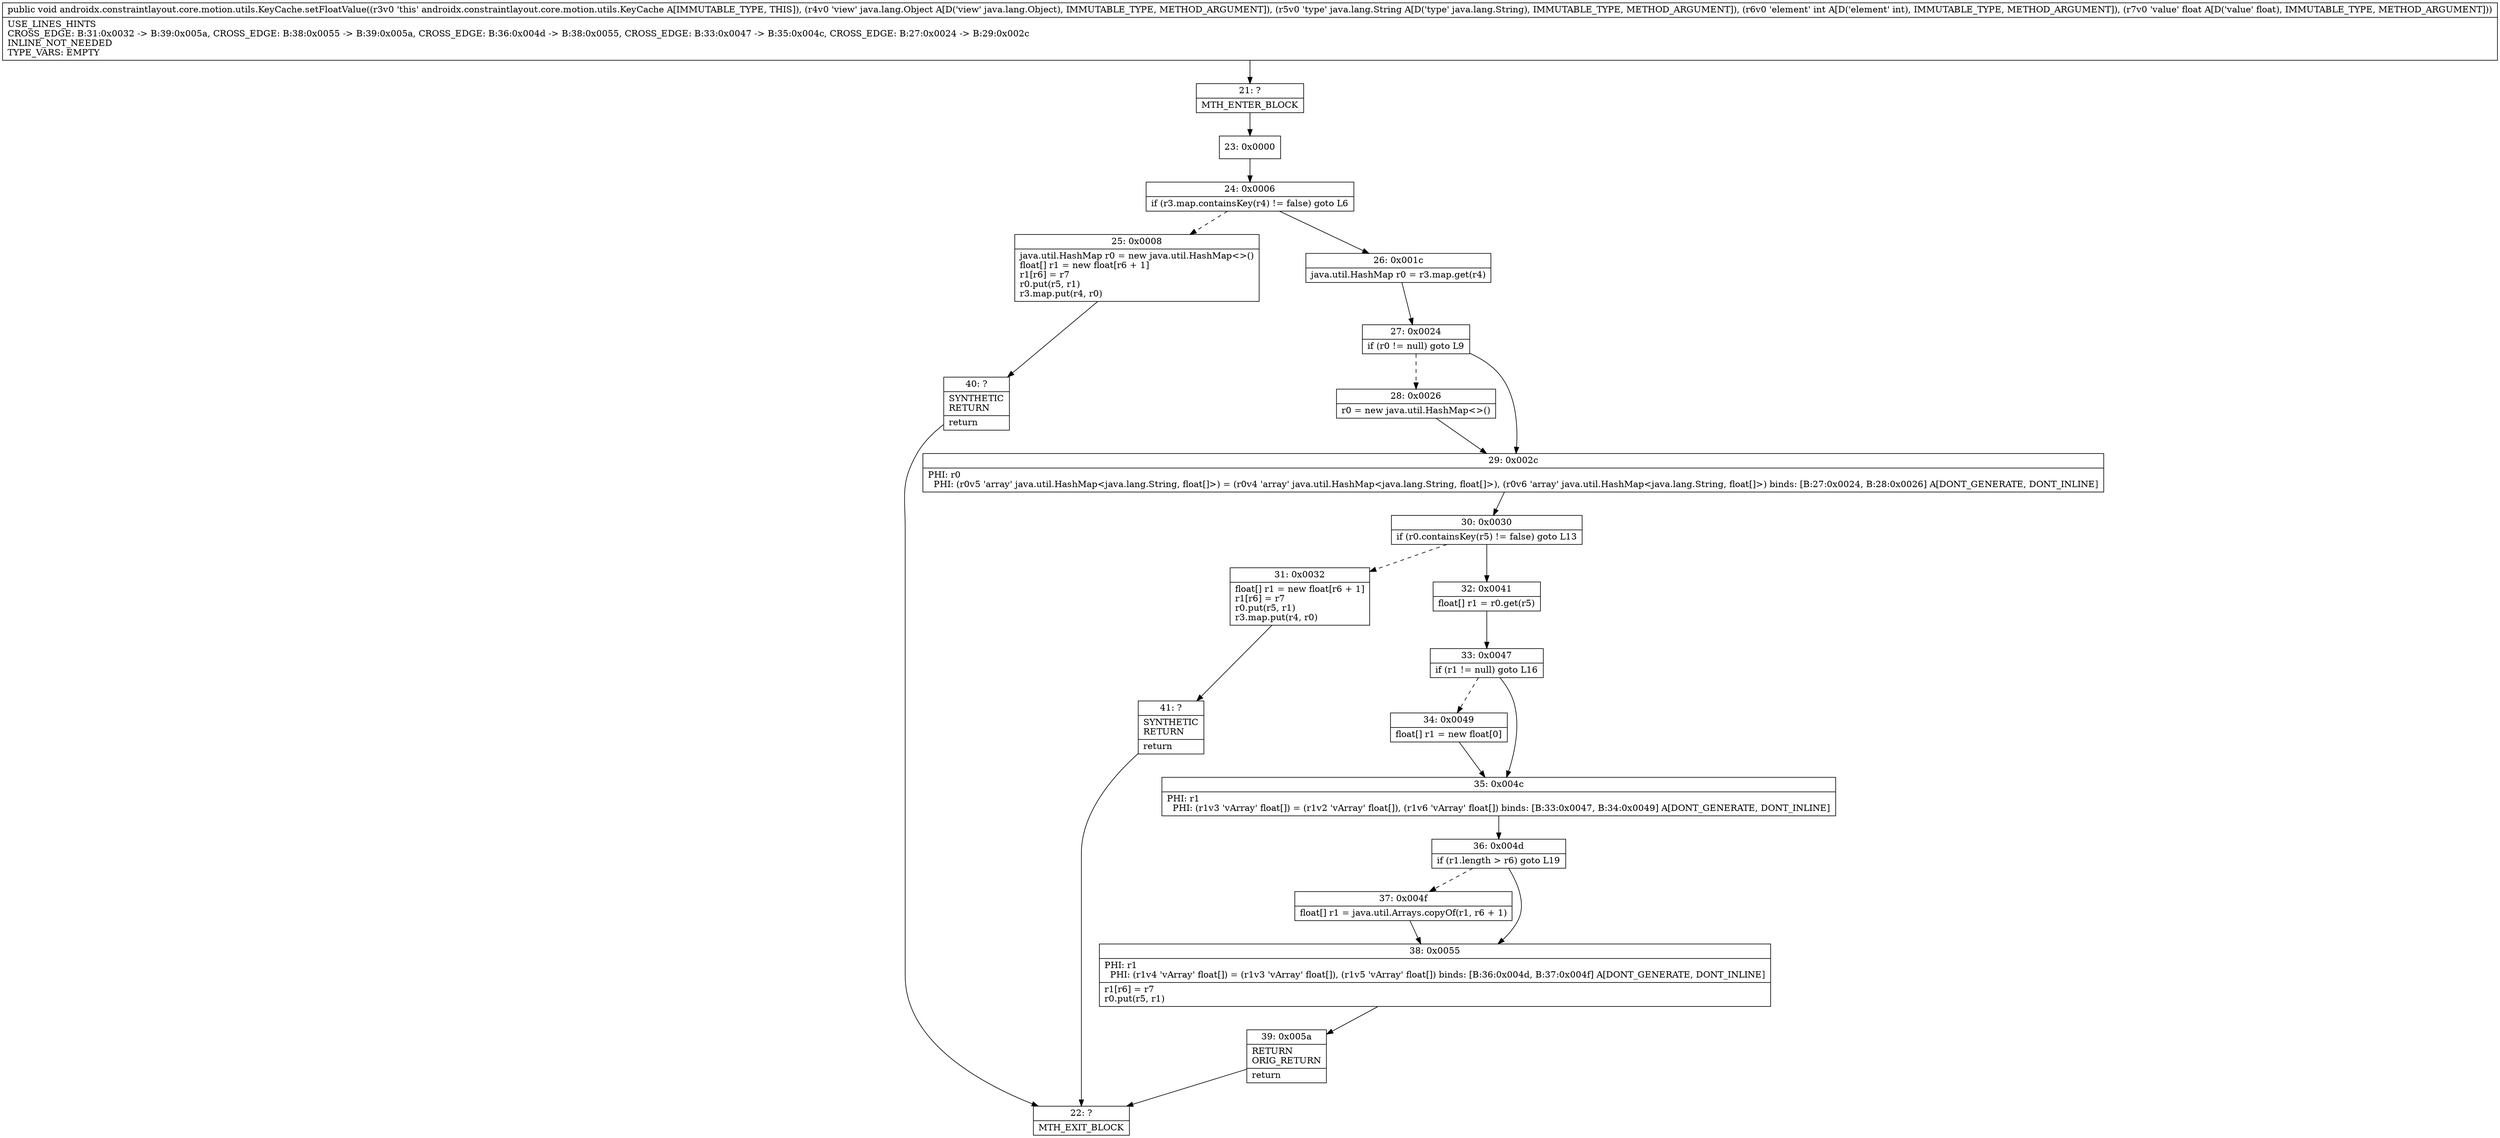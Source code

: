 digraph "CFG forandroidx.constraintlayout.core.motion.utils.KeyCache.setFloatValue(Ljava\/lang\/Object;Ljava\/lang\/String;IF)V" {
Node_21 [shape=record,label="{21\:\ ?|MTH_ENTER_BLOCK\l}"];
Node_23 [shape=record,label="{23\:\ 0x0000}"];
Node_24 [shape=record,label="{24\:\ 0x0006|if (r3.map.containsKey(r4) != false) goto L6\l}"];
Node_25 [shape=record,label="{25\:\ 0x0008|java.util.HashMap r0 = new java.util.HashMap\<\>()\lfloat[] r1 = new float[r6 + 1]\lr1[r6] = r7\lr0.put(r5, r1)\lr3.map.put(r4, r0)\l}"];
Node_40 [shape=record,label="{40\:\ ?|SYNTHETIC\lRETURN\l|return\l}"];
Node_22 [shape=record,label="{22\:\ ?|MTH_EXIT_BLOCK\l}"];
Node_26 [shape=record,label="{26\:\ 0x001c|java.util.HashMap r0 = r3.map.get(r4)\l}"];
Node_27 [shape=record,label="{27\:\ 0x0024|if (r0 != null) goto L9\l}"];
Node_28 [shape=record,label="{28\:\ 0x0026|r0 = new java.util.HashMap\<\>()\l}"];
Node_29 [shape=record,label="{29\:\ 0x002c|PHI: r0 \l  PHI: (r0v5 'array' java.util.HashMap\<java.lang.String, float[]\>) = (r0v4 'array' java.util.HashMap\<java.lang.String, float[]\>), (r0v6 'array' java.util.HashMap\<java.lang.String, float[]\>) binds: [B:27:0x0024, B:28:0x0026] A[DONT_GENERATE, DONT_INLINE]\l}"];
Node_30 [shape=record,label="{30\:\ 0x0030|if (r0.containsKey(r5) != false) goto L13\l}"];
Node_31 [shape=record,label="{31\:\ 0x0032|float[] r1 = new float[r6 + 1]\lr1[r6] = r7\lr0.put(r5, r1)\lr3.map.put(r4, r0)\l}"];
Node_41 [shape=record,label="{41\:\ ?|SYNTHETIC\lRETURN\l|return\l}"];
Node_32 [shape=record,label="{32\:\ 0x0041|float[] r1 = r0.get(r5)\l}"];
Node_33 [shape=record,label="{33\:\ 0x0047|if (r1 != null) goto L16\l}"];
Node_34 [shape=record,label="{34\:\ 0x0049|float[] r1 = new float[0]\l}"];
Node_35 [shape=record,label="{35\:\ 0x004c|PHI: r1 \l  PHI: (r1v3 'vArray' float[]) = (r1v2 'vArray' float[]), (r1v6 'vArray' float[]) binds: [B:33:0x0047, B:34:0x0049] A[DONT_GENERATE, DONT_INLINE]\l}"];
Node_36 [shape=record,label="{36\:\ 0x004d|if (r1.length \> r6) goto L19\l}"];
Node_37 [shape=record,label="{37\:\ 0x004f|float[] r1 = java.util.Arrays.copyOf(r1, r6 + 1)\l}"];
Node_38 [shape=record,label="{38\:\ 0x0055|PHI: r1 \l  PHI: (r1v4 'vArray' float[]) = (r1v3 'vArray' float[]), (r1v5 'vArray' float[]) binds: [B:36:0x004d, B:37:0x004f] A[DONT_GENERATE, DONT_INLINE]\l|r1[r6] = r7\lr0.put(r5, r1)\l}"];
Node_39 [shape=record,label="{39\:\ 0x005a|RETURN\lORIG_RETURN\l|return\l}"];
MethodNode[shape=record,label="{public void androidx.constraintlayout.core.motion.utils.KeyCache.setFloatValue((r3v0 'this' androidx.constraintlayout.core.motion.utils.KeyCache A[IMMUTABLE_TYPE, THIS]), (r4v0 'view' java.lang.Object A[D('view' java.lang.Object), IMMUTABLE_TYPE, METHOD_ARGUMENT]), (r5v0 'type' java.lang.String A[D('type' java.lang.String), IMMUTABLE_TYPE, METHOD_ARGUMENT]), (r6v0 'element' int A[D('element' int), IMMUTABLE_TYPE, METHOD_ARGUMENT]), (r7v0 'value' float A[D('value' float), IMMUTABLE_TYPE, METHOD_ARGUMENT]))  | USE_LINES_HINTS\lCROSS_EDGE: B:31:0x0032 \-\> B:39:0x005a, CROSS_EDGE: B:38:0x0055 \-\> B:39:0x005a, CROSS_EDGE: B:36:0x004d \-\> B:38:0x0055, CROSS_EDGE: B:33:0x0047 \-\> B:35:0x004c, CROSS_EDGE: B:27:0x0024 \-\> B:29:0x002c\lINLINE_NOT_NEEDED\lTYPE_VARS: EMPTY\l}"];
MethodNode -> Node_21;Node_21 -> Node_23;
Node_23 -> Node_24;
Node_24 -> Node_25[style=dashed];
Node_24 -> Node_26;
Node_25 -> Node_40;
Node_40 -> Node_22;
Node_26 -> Node_27;
Node_27 -> Node_28[style=dashed];
Node_27 -> Node_29;
Node_28 -> Node_29;
Node_29 -> Node_30;
Node_30 -> Node_31[style=dashed];
Node_30 -> Node_32;
Node_31 -> Node_41;
Node_41 -> Node_22;
Node_32 -> Node_33;
Node_33 -> Node_34[style=dashed];
Node_33 -> Node_35;
Node_34 -> Node_35;
Node_35 -> Node_36;
Node_36 -> Node_37[style=dashed];
Node_36 -> Node_38;
Node_37 -> Node_38;
Node_38 -> Node_39;
Node_39 -> Node_22;
}

